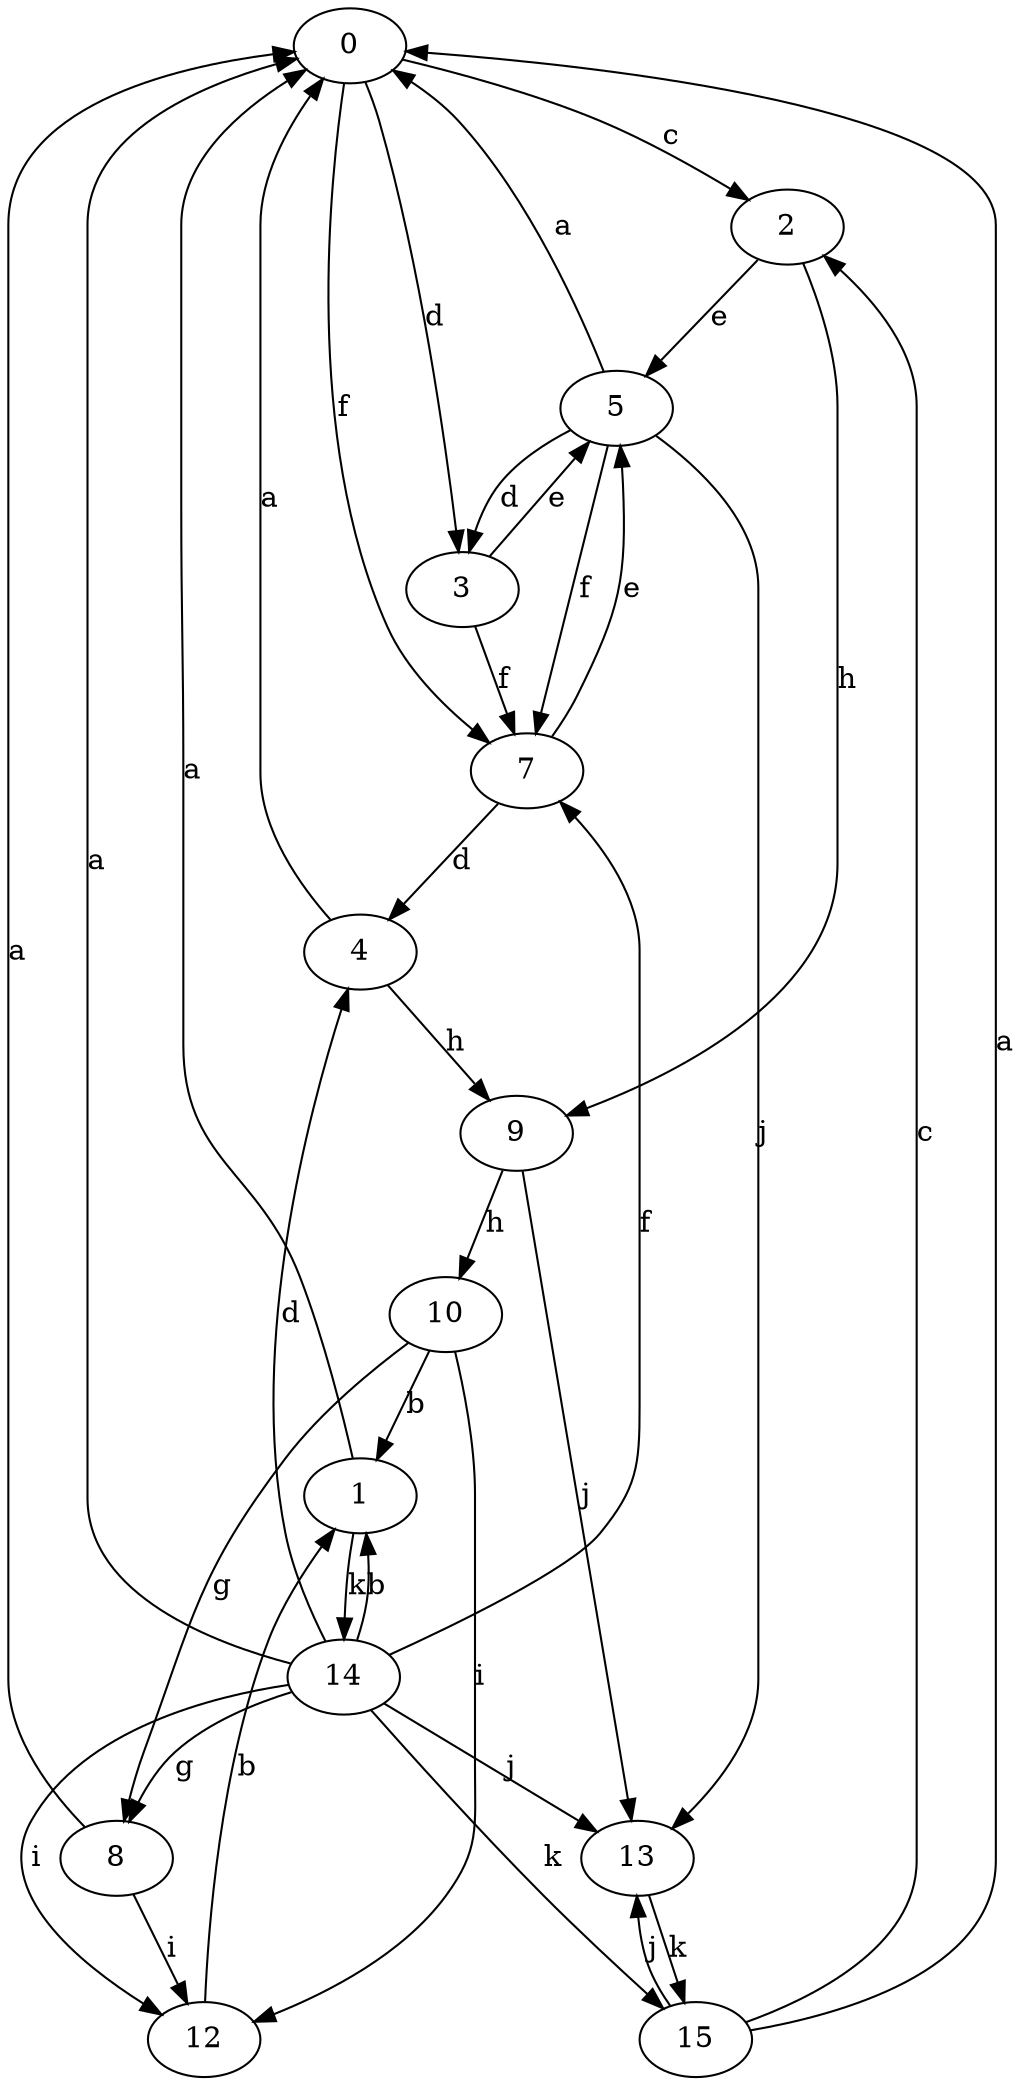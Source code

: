 strict digraph  {
0;
1;
2;
3;
4;
5;
7;
8;
9;
10;
12;
13;
14;
15;
0 -> 2  [label=c];
0 -> 3  [label=d];
0 -> 7  [label=f];
1 -> 0  [label=a];
1 -> 14  [label=k];
2 -> 5  [label=e];
2 -> 9  [label=h];
3 -> 5  [label=e];
3 -> 7  [label=f];
4 -> 0  [label=a];
4 -> 9  [label=h];
5 -> 0  [label=a];
5 -> 3  [label=d];
5 -> 7  [label=f];
5 -> 13  [label=j];
7 -> 4  [label=d];
7 -> 5  [label=e];
8 -> 0  [label=a];
8 -> 12  [label=i];
9 -> 10  [label=h];
9 -> 13  [label=j];
10 -> 1  [label=b];
10 -> 8  [label=g];
10 -> 12  [label=i];
12 -> 1  [label=b];
13 -> 15  [label=k];
14 -> 0  [label=a];
14 -> 1  [label=b];
14 -> 4  [label=d];
14 -> 7  [label=f];
14 -> 8  [label=g];
14 -> 12  [label=i];
14 -> 13  [label=j];
14 -> 15  [label=k];
15 -> 0  [label=a];
15 -> 2  [label=c];
15 -> 13  [label=j];
}
